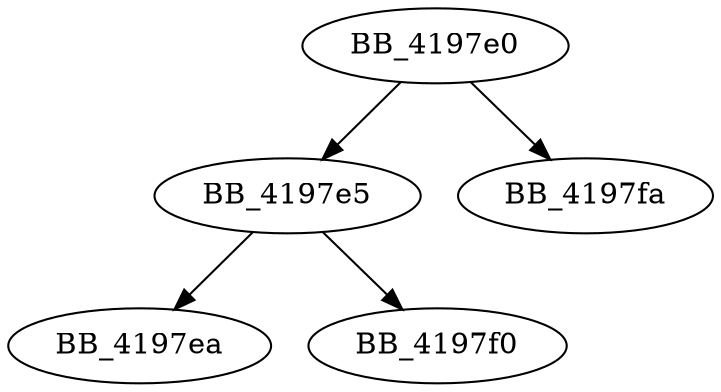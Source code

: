 DiGraph __aullshr{
BB_4197e0->BB_4197e5
BB_4197e0->BB_4197fa
BB_4197e5->BB_4197ea
BB_4197e5->BB_4197f0
}
